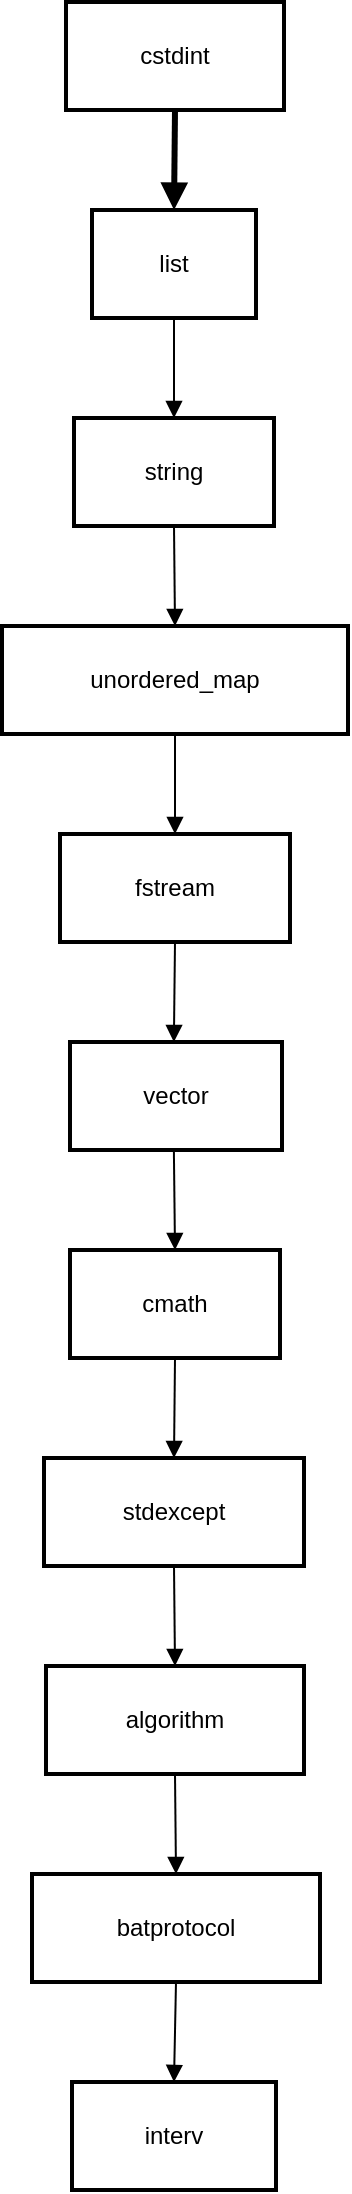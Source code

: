 <mxfile version="26.0.10">
  <diagram name="Page-1" id="cDm_s66ifDOEE2OpaZhP">
    <mxGraphModel>
      <root>
        <mxCell id="0" />
        <mxCell id="1" parent="0" />
        <mxCell id="2" value="cstdint" style="whiteSpace=wrap;strokeWidth=2;" vertex="1" parent="1">
          <mxGeometry x="40" y="8" width="109" height="54" as="geometry" />
        </mxCell>
        <mxCell id="3" value="list" style="whiteSpace=wrap;strokeWidth=2;" vertex="1" parent="1">
          <mxGeometry x="53" y="112" width="82" height="54" as="geometry" />
        </mxCell>
        <mxCell id="4" value="string" style="whiteSpace=wrap;strokeWidth=2;" vertex="1" parent="1">
          <mxGeometry x="44" y="216" width="100" height="54" as="geometry" />
        </mxCell>
        <mxCell id="5" value="unordered_map" style="whiteSpace=wrap;strokeWidth=2;" vertex="1" parent="1">
          <mxGeometry x="8" y="320" width="173" height="54" as="geometry" />
        </mxCell>
        <mxCell id="6" value="fstream" style="whiteSpace=wrap;strokeWidth=2;" vertex="1" parent="1">
          <mxGeometry x="37" y="424" width="115" height="54" as="geometry" />
        </mxCell>
        <mxCell id="7" value="vector" style="whiteSpace=wrap;strokeWidth=2;" vertex="1" parent="1">
          <mxGeometry x="42" y="528" width="106" height="54" as="geometry" />
        </mxCell>
        <mxCell id="8" value="cmath" style="whiteSpace=wrap;strokeWidth=2;" vertex="1" parent="1">
          <mxGeometry x="42" y="632" width="105" height="54" as="geometry" />
        </mxCell>
        <mxCell id="9" value="stdexcept" style="whiteSpace=wrap;strokeWidth=2;" vertex="1" parent="1">
          <mxGeometry x="29" y="736" width="130" height="54" as="geometry" />
        </mxCell>
        <mxCell id="10" value="algorithm" style="whiteSpace=wrap;strokeWidth=2;" vertex="1" parent="1">
          <mxGeometry x="30" y="840" width="129" height="54" as="geometry" />
        </mxCell>
        <mxCell id="11" value="batprotocol" style="whiteSpace=wrap;strokeWidth=2;" vertex="1" parent="1">
          <mxGeometry x="23" y="944" width="144" height="54" as="geometry" />
        </mxCell>
        <mxCell id="12" value="interv" style="whiteSpace=wrap;strokeWidth=2;" vertex="1" parent="1">
          <mxGeometry x="43" y="1048" width="102" height="54" as="geometry" />
        </mxCell>
        <mxCell id="13" value="" style="curved=1;startArrow=none;endArrow=block;strokeWidth=3;exitX=0.5;exitY=1;entryX=0.5;entryY=0;" edge="1" parent="1" source="2" target="3">
          <mxGeometry relative="1" as="geometry">
            <Array as="points" />
          </mxGeometry>
        </mxCell>
        <mxCell id="14" value="" style="curved=1;startArrow=none;endArrow=block;exitX=0.5;exitY=1;entryX=0.5;entryY=0;" edge="1" parent="1" source="3" target="4">
          <mxGeometry relative="1" as="geometry">
            <Array as="points" />
          </mxGeometry>
        </mxCell>
        <mxCell id="15" value="" style="curved=1;startArrow=none;endArrow=block;exitX=0.5;exitY=1;entryX=0.5;entryY=0;" edge="1" parent="1" source="4" target="5">
          <mxGeometry relative="1" as="geometry">
            <Array as="points" />
          </mxGeometry>
        </mxCell>
        <mxCell id="16" value="" style="curved=1;startArrow=none;endArrow=block;exitX=0.5;exitY=1;entryX=0.5;entryY=0;" edge="1" parent="1" source="5" target="6">
          <mxGeometry relative="1" as="geometry">
            <Array as="points" />
          </mxGeometry>
        </mxCell>
        <mxCell id="17" value="" style="curved=1;startArrow=none;endArrow=block;exitX=0.5;exitY=1;entryX=0.49;entryY=0;" edge="1" parent="1" source="6" target="7">
          <mxGeometry relative="1" as="geometry">
            <Array as="points" />
          </mxGeometry>
        </mxCell>
        <mxCell id="18" value="" style="curved=1;startArrow=none;endArrow=block;exitX=0.49;exitY=1;entryX=0.5;entryY=0;" edge="1" parent="1" source="7" target="8">
          <mxGeometry relative="1" as="geometry">
            <Array as="points" />
          </mxGeometry>
        </mxCell>
        <mxCell id="19" value="" style="curved=1;startArrow=none;endArrow=block;exitX=0.5;exitY=1;entryX=0.5;entryY=0;" edge="1" parent="1" source="8" target="9">
          <mxGeometry relative="1" as="geometry">
            <Array as="points" />
          </mxGeometry>
        </mxCell>
        <mxCell id="20" value="" style="curved=1;startArrow=none;endArrow=block;exitX=0.5;exitY=1;entryX=0.5;entryY=0;" edge="1" parent="1" source="9" target="10">
          <mxGeometry relative="1" as="geometry">
            <Array as="points" />
          </mxGeometry>
        </mxCell>
        <mxCell id="21" value="" style="curved=1;startArrow=none;endArrow=block;exitX=0.5;exitY=1;entryX=0.5;entryY=0;" edge="1" parent="1" source="10" target="11">
          <mxGeometry relative="1" as="geometry">
            <Array as="points" />
          </mxGeometry>
        </mxCell>
        <mxCell id="22" value="" style="curved=1;startArrow=none;endArrow=block;exitX=0.5;exitY=1;entryX=0.5;entryY=0;" edge="1" parent="1" source="11" target="12">
          <mxGeometry relative="1" as="geometry">
            <Array as="points" />
          </mxGeometry>
        </mxCell>
      </root>
    </mxGraphModel>
  </diagram>
</mxfile>
